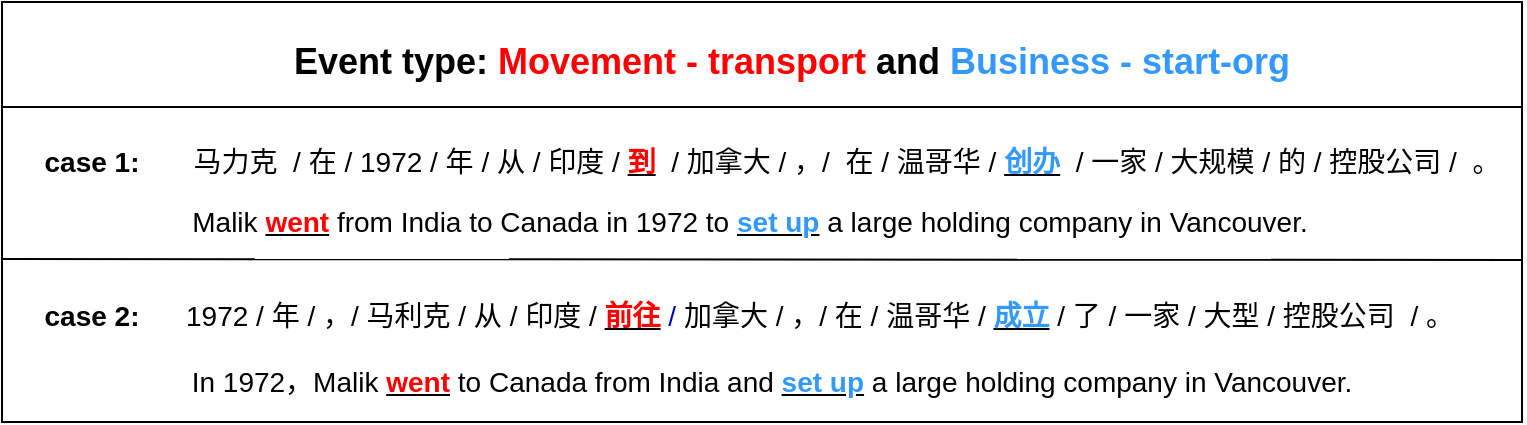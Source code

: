 <mxfile version="15.0.6" type="github">
  <diagram id="RElzUW7_110__9JSAztV" name="Page-1">
    <mxGraphModel dx="1038" dy="491" grid="1" gridSize="10" guides="1" tooltips="1" connect="1" arrows="1" fold="1" page="1" pageScale="1" pageWidth="827" pageHeight="1169" math="0" shadow="0">
      <root>
        <mxCell id="0" />
        <mxCell id="1" parent="0" />
        <mxCell id="R6Tk0D-HItUWDzAK6WLv-10" value="" style="rounded=0;whiteSpace=wrap;html=1;" vertex="1" parent="1">
          <mxGeometry x="40" y="120" width="760" height="210" as="geometry" />
        </mxCell>
        <mxCell id="R6Tk0D-HItUWDzAK6WLv-11" value="&lt;span style=&quot;font-size: 14px&quot;&gt;马力克&amp;nbsp; / 在 / 1972 / 年 / 从 / 印度 /&amp;nbsp;&lt;/span&gt;&lt;b style=&quot;font-size: 14px&quot;&gt;&lt;u&gt;&lt;font color=&quot;#ff0000&quot;&gt;到&lt;/font&gt;&lt;/u&gt;&amp;nbsp;&lt;/b&gt;&lt;span style=&quot;font-size: 14px&quot;&gt;&amp;nbsp;/ 加拿大 / ，/&amp;nbsp; 在 / 温哥华 /&amp;nbsp;&lt;/span&gt;&lt;b style=&quot;font-size: 14px&quot;&gt;&lt;u&gt;&lt;font color=&quot;#3399ff&quot;&gt;创办&lt;/font&gt;&lt;/u&gt;&lt;/b&gt;&lt;font color=&quot;#ff0000&quot; style=&quot;font-size: 14px&quot;&gt;&amp;nbsp;&amp;nbsp;&lt;/font&gt;&lt;span style=&quot;font-size: 14px&quot;&gt;/ 一家 / 大规模 / 的 / 控股公司 /&amp;nbsp; 。&lt;/span&gt;" style="text;html=1;strokeColor=none;fillColor=none;align=center;verticalAlign=middle;whiteSpace=wrap;rounded=0;" vertex="1" parent="1">
          <mxGeometry x="132" y="190" width="661" height="20" as="geometry" />
        </mxCell>
        <mxCell id="R6Tk0D-HItUWDzAK6WLv-12" value="&lt;span style=&quot;font-size: 14px&quot;&gt;1972 / 年 / ，/ 马利克 / 从 / 印度 /&amp;nbsp;&lt;/span&gt;&lt;b style=&quot;font-size: 14px&quot;&gt;&lt;u&gt;&lt;font color=&quot;#ff0000&quot;&gt;前往&lt;/font&gt;&lt;/u&gt;&lt;/b&gt;&lt;font color=&quot;#0000cc&quot; style=&quot;font-size: 14px&quot;&gt;&amp;nbsp;/&amp;nbsp;&lt;/font&gt;&lt;span style=&quot;font-size: 14px&quot;&gt;加拿大 / ，/ 在 / 温哥华 /&amp;nbsp;&lt;/span&gt;&lt;b style=&quot;font-size: 14px&quot;&gt;&lt;u&gt;&lt;font color=&quot;#3399ff&quot;&gt;成立&lt;/font&gt;&lt;/u&gt;&amp;nbsp;&lt;/b&gt;&lt;span style=&quot;font-size: 14px&quot;&gt;/ 了 / 一家 / 大型 / 控股公司&amp;nbsp; / 。&lt;/span&gt;" style="text;html=1;strokeColor=none;fillColor=none;align=center;verticalAlign=middle;whiteSpace=wrap;rounded=0;" vertex="1" parent="1">
          <mxGeometry x="99" y="267" width="700" height="20" as="geometry" />
        </mxCell>
        <mxCell id="R6Tk0D-HItUWDzAK6WLv-13" value="&lt;span style=&quot;font-size: 14px&quot;&gt;In 1972，Malik&amp;nbsp;&lt;/span&gt;&lt;b style=&quot;font-size: 14px&quot;&gt;&lt;u&gt;&lt;font color=&quot;#ff0000&quot;&gt;went&lt;/font&gt;&lt;/u&gt;&lt;/b&gt;&lt;span style=&quot;font-size: 14px&quot;&gt;&lt;font color=&quot;#ff0000&quot;&gt;&amp;nbsp;&lt;/font&gt;to Canada from India and&amp;nbsp;&lt;/span&gt;&lt;b style=&quot;font-size: 14px&quot;&gt;&lt;u&gt;&lt;font color=&quot;#3399ff&quot;&gt;set up&lt;/font&gt;&lt;/u&gt;&lt;/b&gt;&lt;span style=&quot;font-size: 14px&quot;&gt;&amp;nbsp;a large holding company in Vancouver.&lt;/span&gt;" style="text;html=1;strokeColor=none;fillColor=none;align=center;verticalAlign=middle;whiteSpace=wrap;rounded=0;" vertex="1" parent="1">
          <mxGeometry x="100" y="300" width="650" height="20" as="geometry" />
        </mxCell>
        <mxCell id="R6Tk0D-HItUWDzAK6WLv-14" value="&lt;span style=&quot;font-size: 14px&quot;&gt;Malik&amp;nbsp;&lt;/span&gt;&lt;b style=&quot;font-size: 14px&quot;&gt;&lt;u&gt;&lt;font color=&quot;#ff0000&quot;&gt;went&lt;/font&gt;&lt;/u&gt;&lt;/b&gt;&lt;span style=&quot;font-size: 14px&quot;&gt;&amp;nbsp;from India to Canada in 1972 to&amp;nbsp;&lt;/span&gt;&lt;b style=&quot;font-size: 14px&quot;&gt;&lt;u&gt;&lt;font color=&quot;#3399ff&quot;&gt;set up&lt;/font&gt;&lt;/u&gt;&lt;/b&gt;&lt;span style=&quot;font-size: 14px&quot;&gt;&amp;nbsp;a large holding company in Vancouver.&lt;/span&gt;" style="text;html=1;strokeColor=none;fillColor=none;align=center;verticalAlign=middle;whiteSpace=wrap;rounded=0;" vertex="1" parent="1">
          <mxGeometry x="99" y="220" width="630" height="20" as="geometry" />
        </mxCell>
        <mxCell id="R6Tk0D-HItUWDzAK6WLv-15" value="&lt;b&gt;&lt;font style=&quot;font-size: 14px&quot;&gt;case 1:&lt;/font&gt;&lt;/b&gt;" style="text;html=1;strokeColor=none;fillColor=none;align=center;verticalAlign=middle;whiteSpace=wrap;rounded=0;" vertex="1" parent="1">
          <mxGeometry x="60" y="190" width="49.75" height="20" as="geometry" />
        </mxCell>
        <mxCell id="R6Tk0D-HItUWDzAK6WLv-16" value="&lt;b&gt;&lt;font style=&quot;font-size: 14px&quot;&gt;case 2:&lt;/font&gt;&lt;/b&gt;" style="text;html=1;strokeColor=none;fillColor=none;align=center;verticalAlign=middle;whiteSpace=wrap;rounded=0;" vertex="1" parent="1">
          <mxGeometry x="60" y="267" width="49.75" height="20" as="geometry" />
        </mxCell>
        <mxCell id="R6Tk0D-HItUWDzAK6WLv-17" value="" style="endArrow=none;html=1;exitX=0;exitY=0.25;exitDx=0;exitDy=0;" edge="1" parent="1">
          <mxGeometry width="50" height="50" relative="1" as="geometry">
            <mxPoint x="40" y="248.5" as="sourcePoint" />
            <mxPoint x="800" y="249" as="targetPoint" />
          </mxGeometry>
        </mxCell>
        <mxCell id="R6Tk0D-HItUWDzAK6WLv-18" value="" style="endArrow=none;html=1;exitX=0;exitY=0.25;exitDx=0;exitDy=0;entryX=1;entryY=0.25;entryDx=0;entryDy=0;" edge="1" parent="1" source="R6Tk0D-HItUWDzAK6WLv-10" target="R6Tk0D-HItUWDzAK6WLv-10">
          <mxGeometry width="50" height="50" relative="1" as="geometry">
            <mxPoint x="460" y="130" as="sourcePoint" />
            <mxPoint x="510" y="80" as="targetPoint" />
          </mxGeometry>
        </mxCell>
        <mxCell id="R6Tk0D-HItUWDzAK6WLv-19" value="&lt;font style=&quot;font-size: 18px&quot;&gt;&lt;b&gt;Event type: &lt;font color=&quot;#ff0000&quot;&gt;Movement - transport&lt;/font&gt; and &lt;font color=&quot;#3399ff&quot;&gt;Business - start-org&lt;/font&gt;&lt;/b&gt;&lt;/font&gt;" style="text;html=1;strokeColor=none;fillColor=none;align=center;verticalAlign=middle;whiteSpace=wrap;rounded=0;" vertex="1" parent="1">
          <mxGeometry x="150" y="140" width="570" height="20" as="geometry" />
        </mxCell>
      </root>
    </mxGraphModel>
  </diagram>
</mxfile>
